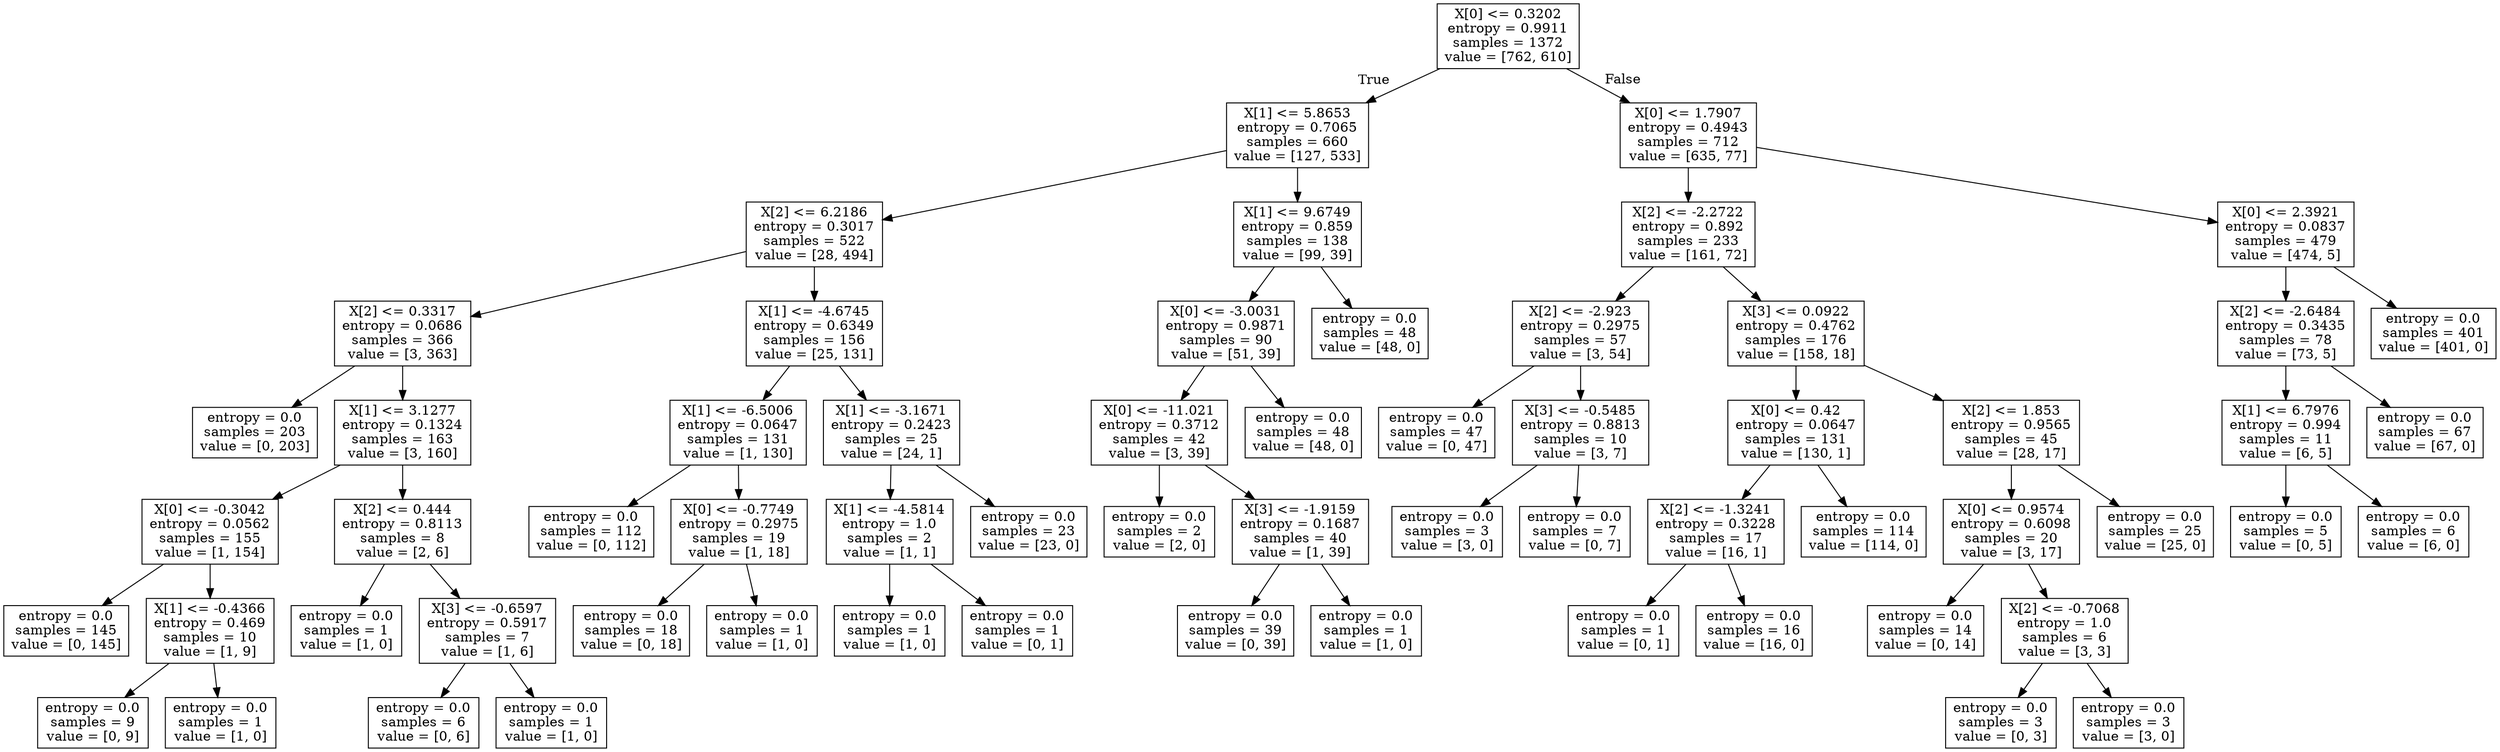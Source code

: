 digraph Tree {
node [shape=box] ;
0 [label="X[0] <= 0.3202\nentropy = 0.9911\nsamples = 1372\nvalue = [762, 610]"] ;
1 [label="X[1] <= 5.8653\nentropy = 0.7065\nsamples = 660\nvalue = [127, 533]"] ;
0 -> 1 [labeldistance=2.5, labelangle=45, headlabel="True"] ;
2 [label="X[2] <= 6.2186\nentropy = 0.3017\nsamples = 522\nvalue = [28, 494]"] ;
1 -> 2 ;
3 [label="X[2] <= 0.3317\nentropy = 0.0686\nsamples = 366\nvalue = [3, 363]"] ;
2 -> 3 ;
4 [label="entropy = 0.0\nsamples = 203\nvalue = [0, 203]"] ;
3 -> 4 ;
5 [label="X[1] <= 3.1277\nentropy = 0.1324\nsamples = 163\nvalue = [3, 160]"] ;
3 -> 5 ;
6 [label="X[0] <= -0.3042\nentropy = 0.0562\nsamples = 155\nvalue = [1, 154]"] ;
5 -> 6 ;
7 [label="entropy = 0.0\nsamples = 145\nvalue = [0, 145]"] ;
6 -> 7 ;
8 [label="X[1] <= -0.4366\nentropy = 0.469\nsamples = 10\nvalue = [1, 9]"] ;
6 -> 8 ;
9 [label="entropy = 0.0\nsamples = 9\nvalue = [0, 9]"] ;
8 -> 9 ;
10 [label="entropy = 0.0\nsamples = 1\nvalue = [1, 0]"] ;
8 -> 10 ;
11 [label="X[2] <= 0.444\nentropy = 0.8113\nsamples = 8\nvalue = [2, 6]"] ;
5 -> 11 ;
12 [label="entropy = 0.0\nsamples = 1\nvalue = [1, 0]"] ;
11 -> 12 ;
13 [label="X[3] <= -0.6597\nentropy = 0.5917\nsamples = 7\nvalue = [1, 6]"] ;
11 -> 13 ;
14 [label="entropy = 0.0\nsamples = 6\nvalue = [0, 6]"] ;
13 -> 14 ;
15 [label="entropy = 0.0\nsamples = 1\nvalue = [1, 0]"] ;
13 -> 15 ;
16 [label="X[1] <= -4.6745\nentropy = 0.6349\nsamples = 156\nvalue = [25, 131]"] ;
2 -> 16 ;
17 [label="X[1] <= -6.5006\nentropy = 0.0647\nsamples = 131\nvalue = [1, 130]"] ;
16 -> 17 ;
18 [label="entropy = 0.0\nsamples = 112\nvalue = [0, 112]"] ;
17 -> 18 ;
19 [label="X[0] <= -0.7749\nentropy = 0.2975\nsamples = 19\nvalue = [1, 18]"] ;
17 -> 19 ;
20 [label="entropy = 0.0\nsamples = 18\nvalue = [0, 18]"] ;
19 -> 20 ;
21 [label="entropy = 0.0\nsamples = 1\nvalue = [1, 0]"] ;
19 -> 21 ;
22 [label="X[1] <= -3.1671\nentropy = 0.2423\nsamples = 25\nvalue = [24, 1]"] ;
16 -> 22 ;
23 [label="X[1] <= -4.5814\nentropy = 1.0\nsamples = 2\nvalue = [1, 1]"] ;
22 -> 23 ;
24 [label="entropy = 0.0\nsamples = 1\nvalue = [1, 0]"] ;
23 -> 24 ;
25 [label="entropy = 0.0\nsamples = 1\nvalue = [0, 1]"] ;
23 -> 25 ;
26 [label="entropy = 0.0\nsamples = 23\nvalue = [23, 0]"] ;
22 -> 26 ;
27 [label="X[1] <= 9.6749\nentropy = 0.859\nsamples = 138\nvalue = [99, 39]"] ;
1 -> 27 ;
28 [label="X[0] <= -3.0031\nentropy = 0.9871\nsamples = 90\nvalue = [51, 39]"] ;
27 -> 28 ;
29 [label="X[0] <= -11.021\nentropy = 0.3712\nsamples = 42\nvalue = [3, 39]"] ;
28 -> 29 ;
30 [label="entropy = 0.0\nsamples = 2\nvalue = [2, 0]"] ;
29 -> 30 ;
31 [label="X[3] <= -1.9159\nentropy = 0.1687\nsamples = 40\nvalue = [1, 39]"] ;
29 -> 31 ;
32 [label="entropy = 0.0\nsamples = 39\nvalue = [0, 39]"] ;
31 -> 32 ;
33 [label="entropy = 0.0\nsamples = 1\nvalue = [1, 0]"] ;
31 -> 33 ;
34 [label="entropy = 0.0\nsamples = 48\nvalue = [48, 0]"] ;
28 -> 34 ;
35 [label="entropy = 0.0\nsamples = 48\nvalue = [48, 0]"] ;
27 -> 35 ;
36 [label="X[0] <= 1.7907\nentropy = 0.4943\nsamples = 712\nvalue = [635, 77]"] ;
0 -> 36 [labeldistance=2.5, labelangle=-45, headlabel="False"] ;
37 [label="X[2] <= -2.2722\nentropy = 0.892\nsamples = 233\nvalue = [161, 72]"] ;
36 -> 37 ;
38 [label="X[2] <= -2.923\nentropy = 0.2975\nsamples = 57\nvalue = [3, 54]"] ;
37 -> 38 ;
39 [label="entropy = 0.0\nsamples = 47\nvalue = [0, 47]"] ;
38 -> 39 ;
40 [label="X[3] <= -0.5485\nentropy = 0.8813\nsamples = 10\nvalue = [3, 7]"] ;
38 -> 40 ;
41 [label="entropy = 0.0\nsamples = 3\nvalue = [3, 0]"] ;
40 -> 41 ;
42 [label="entropy = 0.0\nsamples = 7\nvalue = [0, 7]"] ;
40 -> 42 ;
43 [label="X[3] <= 0.0922\nentropy = 0.4762\nsamples = 176\nvalue = [158, 18]"] ;
37 -> 43 ;
44 [label="X[0] <= 0.42\nentropy = 0.0647\nsamples = 131\nvalue = [130, 1]"] ;
43 -> 44 ;
45 [label="X[2] <= -1.3241\nentropy = 0.3228\nsamples = 17\nvalue = [16, 1]"] ;
44 -> 45 ;
46 [label="entropy = 0.0\nsamples = 1\nvalue = [0, 1]"] ;
45 -> 46 ;
47 [label="entropy = 0.0\nsamples = 16\nvalue = [16, 0]"] ;
45 -> 47 ;
48 [label="entropy = 0.0\nsamples = 114\nvalue = [114, 0]"] ;
44 -> 48 ;
49 [label="X[2] <= 1.853\nentropy = 0.9565\nsamples = 45\nvalue = [28, 17]"] ;
43 -> 49 ;
50 [label="X[0] <= 0.9574\nentropy = 0.6098\nsamples = 20\nvalue = [3, 17]"] ;
49 -> 50 ;
51 [label="entropy = 0.0\nsamples = 14\nvalue = [0, 14]"] ;
50 -> 51 ;
52 [label="X[2] <= -0.7068\nentropy = 1.0\nsamples = 6\nvalue = [3, 3]"] ;
50 -> 52 ;
53 [label="entropy = 0.0\nsamples = 3\nvalue = [0, 3]"] ;
52 -> 53 ;
54 [label="entropy = 0.0\nsamples = 3\nvalue = [3, 0]"] ;
52 -> 54 ;
55 [label="entropy = 0.0\nsamples = 25\nvalue = [25, 0]"] ;
49 -> 55 ;
56 [label="X[0] <= 2.3921\nentropy = 0.0837\nsamples = 479\nvalue = [474, 5]"] ;
36 -> 56 ;
57 [label="X[2] <= -2.6484\nentropy = 0.3435\nsamples = 78\nvalue = [73, 5]"] ;
56 -> 57 ;
58 [label="X[1] <= 6.7976\nentropy = 0.994\nsamples = 11\nvalue = [6, 5]"] ;
57 -> 58 ;
59 [label="entropy = 0.0\nsamples = 5\nvalue = [0, 5]"] ;
58 -> 59 ;
60 [label="entropy = 0.0\nsamples = 6\nvalue = [6, 0]"] ;
58 -> 60 ;
61 [label="entropy = 0.0\nsamples = 67\nvalue = [67, 0]"] ;
57 -> 61 ;
62 [label="entropy = 0.0\nsamples = 401\nvalue = [401, 0]"] ;
56 -> 62 ;
}